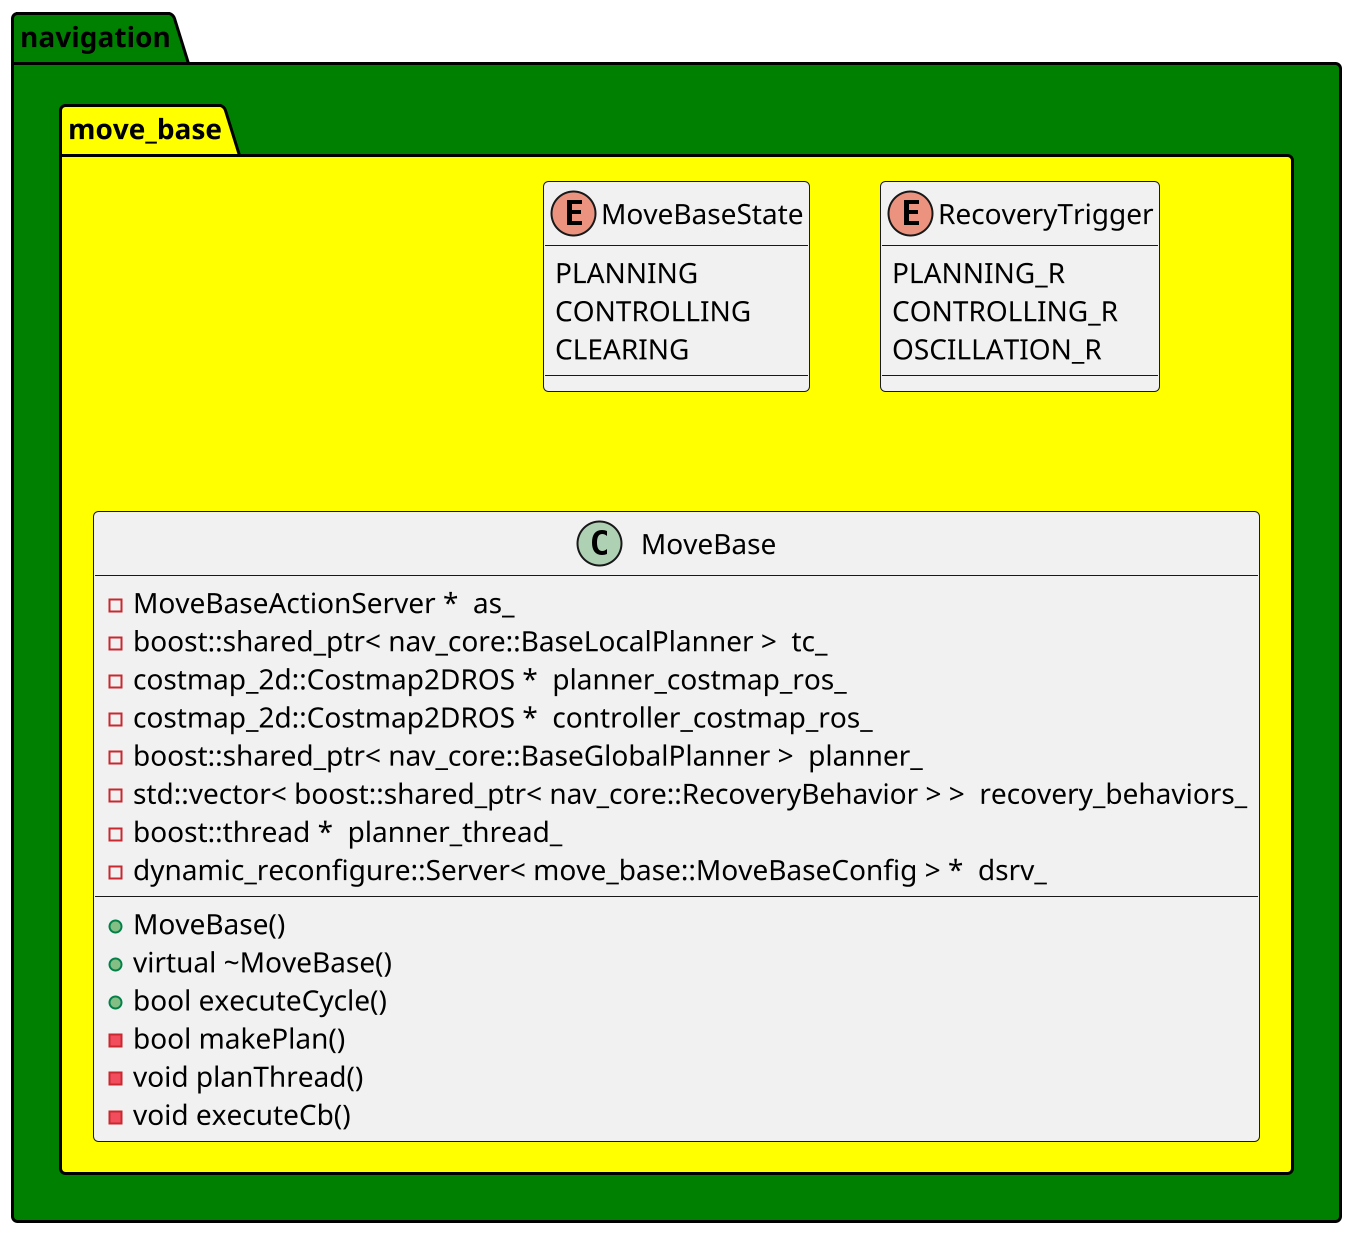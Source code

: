 @startuml
scale 2
package "navigation" #green{

	namespace move_base #Yellow{
		enum MoveBaseState {
			PLANNING
			CONTROLLING
			CLEARING
		}

		enum RecoveryTrigger {
 			PLANNING_R
			CONTROLLING_R
			OSCILLATION_R
		} 
		
		class MoveBase {
			+MoveBase()
			+virtual ~MoveBase() 
			+bool executeCycle()
			-bool makePlan() 
			-void planThread() 
			-void executeCb()
			-MoveBaseActionServer *  as_ 
			-boost::shared_ptr< nav_core::BaseLocalPlanner >  tc_ 
			-costmap_2d::Costmap2DROS *  planner_costmap_ros_ 
			-costmap_2d::Costmap2DROS *  controller_costmap_ros_ 
			-boost::shared_ptr< nav_core::BaseGlobalPlanner >  planner_  
			-std::vector< boost::shared_ptr< nav_core::RecoveryBehavior > >  recovery_behaviors_ 
			-boost::thread *  planner_thread_ 
			-dynamic_reconfigure::Server< move_base::MoveBaseConfig > *  dsrv_ 
		}

	}

}
@enduml